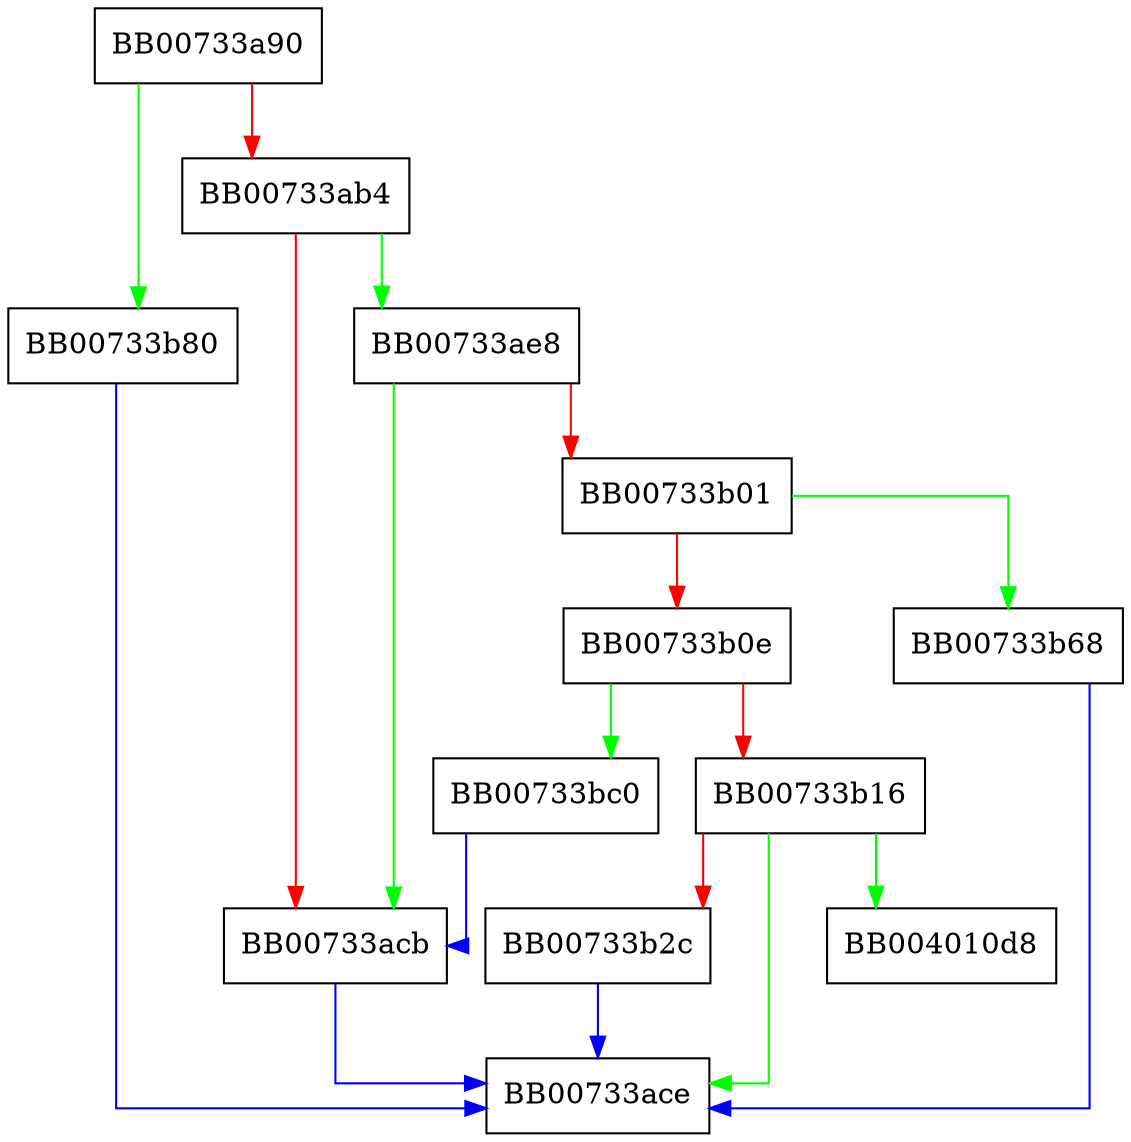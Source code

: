 digraph ossl_cms_DigestedData_do_final {
  node [shape="box"];
  graph [splines=ortho];
  BB00733a90 -> BB00733b80 [color="green"];
  BB00733a90 -> BB00733ab4 [color="red"];
  BB00733ab4 -> BB00733ae8 [color="green"];
  BB00733ab4 -> BB00733acb [color="red"];
  BB00733acb -> BB00733ace [color="blue"];
  BB00733ae8 -> BB00733acb [color="green"];
  BB00733ae8 -> BB00733b01 [color="red"];
  BB00733b01 -> BB00733b68 [color="green"];
  BB00733b01 -> BB00733b0e [color="red"];
  BB00733b0e -> BB00733bc0 [color="green"];
  BB00733b0e -> BB00733b16 [color="red"];
  BB00733b16 -> BB004010d8 [color="green"];
  BB00733b16 -> BB00733ace [color="green"];
  BB00733b16 -> BB00733b2c [color="red"];
  BB00733b2c -> BB00733ace [color="blue"];
  BB00733b68 -> BB00733ace [color="blue"];
  BB00733b80 -> BB00733ace [color="blue"];
  BB00733bc0 -> BB00733acb [color="blue"];
}